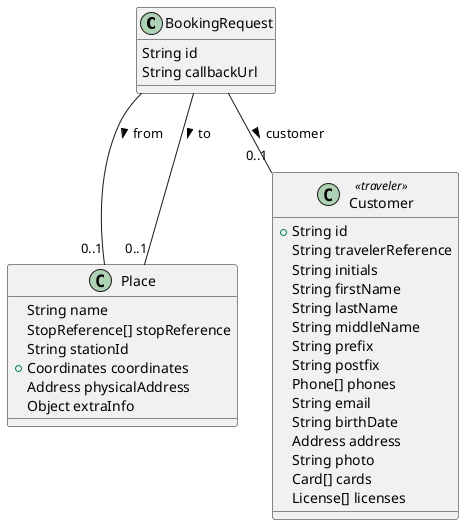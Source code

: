 @startuml
class BookingRequest {
  String id
  String callbackUrl
}
BookingRequest --  "0..1" Place : from >
BookingRequest --  "0..1" Place : to >
BookingRequest --  "0..1" Customer : customer >
class Place {
  String name
  StopReference[] stopReference
  String stationId
 +Coordinates coordinates
  Address physicalAddress
  Object extraInfo
}
class Customer <<traveler>> {
 +String id
  String travelerReference
  String initials
  String firstName
  String lastName
  String middleName
  String prefix
  String postfix
  Phone[] phones
  String email
  String birthDate
  Address address
  String photo
  Card[] cards
  License[] licenses
}
@enduml
